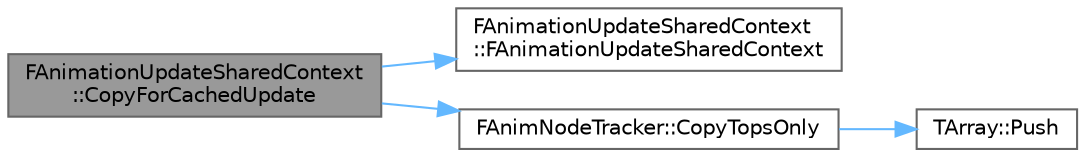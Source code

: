 digraph "FAnimationUpdateSharedContext::CopyForCachedUpdate"
{
 // INTERACTIVE_SVG=YES
 // LATEX_PDF_SIZE
  bgcolor="transparent";
  edge [fontname=Helvetica,fontsize=10,labelfontname=Helvetica,labelfontsize=10];
  node [fontname=Helvetica,fontsize=10,shape=box,height=0.2,width=0.4];
  rankdir="LR";
  Node1 [id="Node000001",label="FAnimationUpdateSharedContext\l::CopyForCachedUpdate",height=0.2,width=0.4,color="gray40", fillcolor="grey60", style="filled", fontcolor="black",tooltip=" "];
  Node1 -> Node2 [id="edge1_Node000001_Node000002",color="steelblue1",style="solid",tooltip=" "];
  Node2 [id="Node000002",label="FAnimationUpdateSharedContext\l::FAnimationUpdateSharedContext",height=0.2,width=0.4,color="grey40", fillcolor="white", style="filled",URL="$d3/da2/structFAnimationUpdateSharedContext.html#ac91cf8d30d021bf4c6cf4e8a41267288",tooltip=" "];
  Node1 -> Node3 [id="edge2_Node000001_Node000003",color="steelblue1",style="solid",tooltip=" "];
  Node3 [id="Node000003",label="FAnimNodeTracker::CopyTopsOnly",height=0.2,width=0.4,color="grey40", fillcolor="white", style="filled",URL="$d5/d77/structFAnimNodeTracker.html#a131257e5197cd9189fb203314e053ee2",tooltip=" "];
  Node3 -> Node4 [id="edge3_Node000003_Node000004",color="steelblue1",style="solid",tooltip=" "];
  Node4 [id="Node000004",label="TArray::Push",height=0.2,width=0.4,color="grey40", fillcolor="white", style="filled",URL="$d4/d52/classTArray.html#abb160fb208588fe5f3519a1c60ce7074",tooltip="Pushes element into the array."];
}
